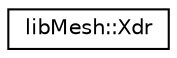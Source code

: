 digraph "类继承关系图"
{
 // INTERACTIVE_SVG=YES
  edge [fontname="Helvetica",fontsize="10",labelfontname="Helvetica",labelfontsize="10"];
  node [fontname="Helvetica",fontsize="10",shape=record];
  rankdir="LR";
  Node1 [label="libMesh::Xdr",height=0.2,width=0.4,color="black", fillcolor="white", style="filled",URL="$classlibMesh_1_1Xdr.html",tooltip="This class implements a C++ interface to the XDR (eXternal Data Representation) format. "];
}
